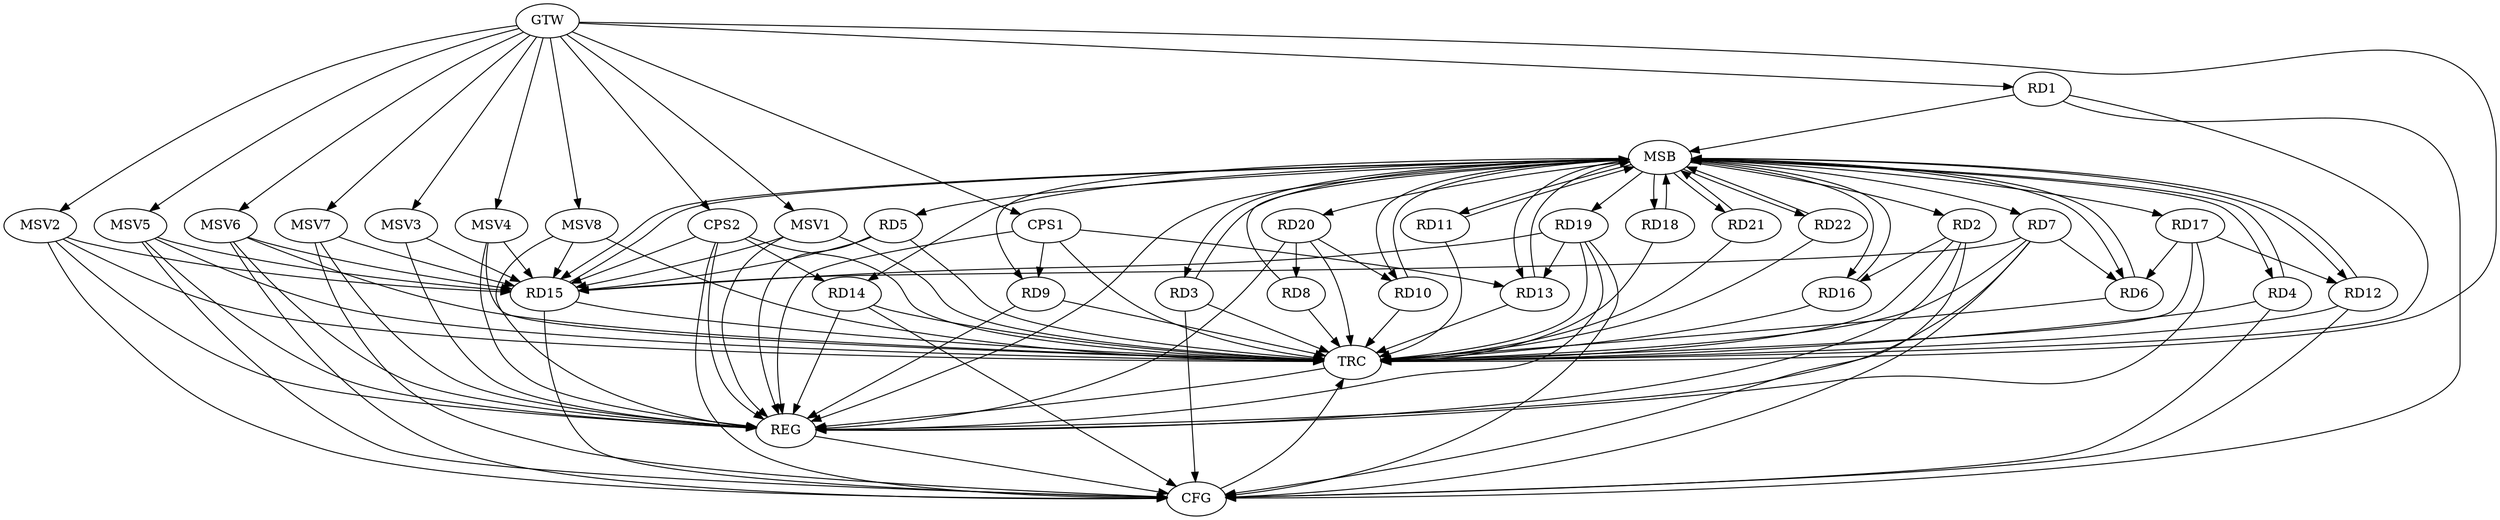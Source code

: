 strict digraph G {
  RD1 [ label="RD1" ];
  RD2 [ label="RD2" ];
  RD3 [ label="RD3" ];
  RD4 [ label="RD4" ];
  RD5 [ label="RD5" ];
  RD6 [ label="RD6" ];
  RD7 [ label="RD7" ];
  RD8 [ label="RD8" ];
  RD9 [ label="RD9" ];
  RD10 [ label="RD10" ];
  RD11 [ label="RD11" ];
  RD12 [ label="RD12" ];
  RD13 [ label="RD13" ];
  RD14 [ label="RD14" ];
  RD15 [ label="RD15" ];
  RD16 [ label="RD16" ];
  RD17 [ label="RD17" ];
  RD18 [ label="RD18" ];
  RD19 [ label="RD19" ];
  RD20 [ label="RD20" ];
  RD21 [ label="RD21" ];
  RD22 [ label="RD22" ];
  CPS1 [ label="CPS1" ];
  CPS2 [ label="CPS2" ];
  GTW [ label="GTW" ];
  REG [ label="REG" ];
  MSB [ label="MSB" ];
  CFG [ label="CFG" ];
  TRC [ label="TRC" ];
  MSV1 [ label="MSV1" ];
  MSV2 [ label="MSV2" ];
  MSV3 [ label="MSV3" ];
  MSV4 [ label="MSV4" ];
  MSV5 [ label="MSV5" ];
  MSV6 [ label="MSV6" ];
  MSV7 [ label="MSV7" ];
  MSV8 [ label="MSV8" ];
  RD2 -> RD16;
  RD5 -> RD15;
  RD7 -> RD6;
  RD17 -> RD6;
  RD7 -> RD15;
  RD20 -> RD8;
  RD20 -> RD10;
  RD17 -> RD12;
  RD19 -> RD13;
  RD19 -> RD15;
  CPS1 -> RD9;
  CPS1 -> RD13;
  CPS2 -> RD14;
  CPS2 -> RD15;
  GTW -> RD1;
  GTW -> CPS1;
  GTW -> CPS2;
  RD2 -> REG;
  RD5 -> REG;
  RD7 -> REG;
  RD9 -> REG;
  RD14 -> REG;
  RD17 -> REG;
  RD19 -> REG;
  RD20 -> REG;
  CPS1 -> REG;
  CPS2 -> REG;
  RD1 -> MSB;
  MSB -> RD16;
  MSB -> REG;
  RD3 -> MSB;
  MSB -> RD18;
  RD4 -> MSB;
  MSB -> RD2;
  MSB -> RD17;
  RD6 -> MSB;
  MSB -> RD7;
  MSB -> RD9;
  MSB -> RD11;
  MSB -> RD15;
  RD8 -> MSB;
  RD10 -> MSB;
  MSB -> RD13;
  RD11 -> MSB;
  MSB -> RD3;
  MSB -> RD4;
  MSB -> RD10;
  MSB -> RD12;
  RD12 -> MSB;
  MSB -> RD21;
  RD13 -> MSB;
  RD15 -> MSB;
  RD16 -> MSB;
  MSB -> RD6;
  MSB -> RD14;
  RD18 -> MSB;
  RD21 -> MSB;
  MSB -> RD20;
  MSB -> RD22;
  RD22 -> MSB;
  MSB -> RD5;
  MSB -> RD19;
  RD15 -> CFG;
  RD2 -> CFG;
  RD14 -> CFG;
  CPS2 -> CFG;
  RD19 -> CFG;
  RD4 -> CFG;
  RD3 -> CFG;
  RD7 -> CFG;
  RD12 -> CFG;
  RD1 -> CFG;
  REG -> CFG;
  RD1 -> TRC;
  RD2 -> TRC;
  RD3 -> TRC;
  RD4 -> TRC;
  RD5 -> TRC;
  RD6 -> TRC;
  RD7 -> TRC;
  RD8 -> TRC;
  RD9 -> TRC;
  RD10 -> TRC;
  RD11 -> TRC;
  RD12 -> TRC;
  RD13 -> TRC;
  RD14 -> TRC;
  RD15 -> TRC;
  RD16 -> TRC;
  RD17 -> TRC;
  RD18 -> TRC;
  RD19 -> TRC;
  RD20 -> TRC;
  RD21 -> TRC;
  RD22 -> TRC;
  CPS1 -> TRC;
  CPS2 -> TRC;
  GTW -> TRC;
  CFG -> TRC;
  TRC -> REG;
  MSV1 -> RD15;
  MSV2 -> RD15;
  GTW -> MSV1;
  MSV1 -> REG;
  MSV1 -> TRC;
  GTW -> MSV2;
  MSV2 -> REG;
  MSV2 -> TRC;
  MSV2 -> CFG;
  MSV3 -> RD15;
  GTW -> MSV3;
  MSV3 -> REG;
  MSV4 -> RD15;
  MSV5 -> RD15;
  GTW -> MSV4;
  MSV4 -> REG;
  MSV4 -> TRC;
  GTW -> MSV5;
  MSV5 -> REG;
  MSV5 -> TRC;
  MSV5 -> CFG;
  MSV6 -> RD15;
  MSV7 -> RD15;
  GTW -> MSV6;
  MSV6 -> REG;
  MSV6 -> TRC;
  MSV6 -> CFG;
  GTW -> MSV7;
  MSV7 -> REG;
  MSV7 -> CFG;
  MSV8 -> RD15;
  GTW -> MSV8;
  MSV8 -> REG;
  MSV8 -> TRC;
}
